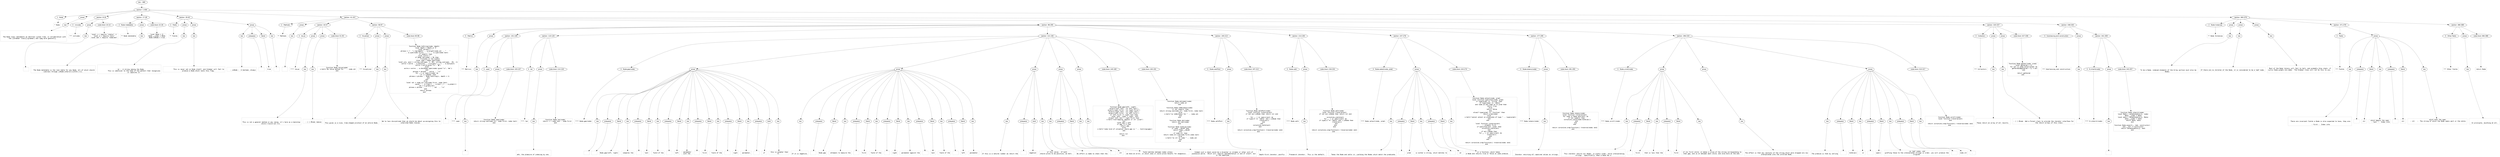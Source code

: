 digraph hierarchy {

node [fontname=Helvetica]
edge [style=dashed]

doc_0 [label="doc - 389"]


doc_0 -> { section_1}
{rank=same; section_1}

section_1 [label="section: 1-359"]


section_1 -> { header_2 prose_3 section_4 section_5 section_6 section_7 section_8}
{rank=same; header_2 prose_3 section_4 section_5 section_6 section_7 section_8}

header_2 [label="1 : Node"]

prose_3 [label="prose"]

section_4 [label="section: 8-16"]

section_5 [label="section: 17-28"]

section_6 [label="section: 29-40"]

section_7 [label="section: 41-337"]

section_8 [label="section: 360-379"]


header_2 -> leaf_9
leaf_9  [color=Gray,shape=rectangle,fontname=Inconsolata,label="* Node"]
prose_3 -> { raw_10}
{rank=same; raw_10}

raw_10 [label="raw"]


raw_10 -> leaf_11
leaf_11  [color=Gray,shape=rectangle,fontname=Inconsolata,label="


  The Node class implements an abstract syntax tree, in collaboration with
the [[Grammar class][/grammar] and lpeg more generally.  

"]
section_4 -> { header_12 prose_13 codeblock_14}
{rank=same; header_12 prose_13 codeblock_14}

header_12 [label="3 : includes"]

prose_13 [label="prose"]

codeblock_14 [label="code block 10-14"]


header_12 -> leaf_15
leaf_15  [color=Gray,shape=rectangle,fontname=Inconsolata,label="*** includes"]
prose_13 -> { raw_16}
{rank=same; raw_16}

raw_16 [label="raw"]


raw_16 -> leaf_17
leaf_17  [color=Gray,shape=rectangle,fontname=Inconsolata,label="
"]
codeblock_14 -> leaf_18
leaf_18  [color=Gray,shape=rectangle,fontname=Inconsolata,label="local s = require \"status\" ()
local a = require \"ansi\"
local dot = require \"node/dot\""]
section_5 -> { header_19 prose_20 codeblock_21}
{rank=same; header_19 prose_20 codeblock_21}

header_19 [label="2 : Node metatable"]

prose_20 [label="prose"]

codeblock_21 [label="code block 22-26"]


header_19 -> leaf_22
leaf_22  [color=Gray,shape=rectangle,fontname=Inconsolata,label="** Node metatable"]
prose_20 -> { raw_23}
{rank=same; raw_23}

raw_23 [label="raw"]


raw_23 -> leaf_24
leaf_24  [color=Gray,shape=rectangle,fontname=Inconsolata,label="

  The Node metatable is the root table for any Node, all of which should
subclass through [[Node:inherit()][httk://]].
"]
codeblock_21 -> leaf_25
leaf_25  [color=Gray,shape=rectangle,fontname=Inconsolata,label="local Node = {}
Node.__index = Node
Node.isNode = true"]
section_6 -> { header_26 prose_27 prose_28 prose_29}
{rank=same; header_26 prose_27 prose_28 prose_29}

header_26 [label="2 : Fields"]

prose_27 [label="prose"]

prose_28 [label="prose"]

prose_29 [label="prose"]


header_26 -> leaf_30
leaf_30  [color=Gray,shape=rectangle,fontname=Inconsolata,label="** Fields"]
prose_27 -> { raw_31}
{rank=same; raw_31}

raw_31 [label="raw"]


raw_31 -> leaf_32
leaf_32  [color=Gray,shape=rectangle,fontname=Inconsolata,label="

   - id :  A string naming the Node. 
           This is identical to the name of the pattern that recognizes
           or captures it.
"]
prose_28 -> { raw_33}
{rank=same; raw_33}

raw_33 [label="raw"]


raw_33 -> leaf_34
leaf_34  [color=Gray,shape=rectangle,fontname=Inconsolata,label="
           This is never set on Node itself, and Grammar will fail to
           produce a Node which lacks this flag. 
"]
prose_29 -> { raw_35 prespace_36 literal_37 raw_38}
{rank=same; raw_35 prespace_36 literal_37 raw_38}

raw_35 [label="raw"]

prespace_36 [label="prespace"]

literal_37 [label="literal"]

raw_38 [label="raw"]


raw_35 -> leaf_39
leaf_39  [color=Gray,shape=rectangle,fontname=Inconsolata,label="
   - isNode :  A boolean, always"]
prespace_36 -> leaf_40
leaf_40  [color=Gray,shape=rectangle,fontname=Inconsolata,label=" "]
literal_37 -> leaf_41
leaf_41  [color=Gray,shape=rectangle,fontname=Inconsolata,label="true"]
raw_38 -> leaf_42
leaf_42  [color=Gray,shape=rectangle,fontname=Inconsolata,label=".

"]
section_7 -> { header_43 prose_44 section_45 section_46 section_47 section_48 section_49}
{rank=same; header_43 prose_44 section_45 section_46 section_47 section_48 section_49}

header_43 [label="2 : Methods"]

prose_44 [label="prose"]

section_45 [label="section: 44-57"]

section_46 [label="section: 58-97"]

section_47 [label="section: 98-295"]

section_48 [label="section: 320-337"]

section_49 [label="section: 338-340"]


header_43 -> leaf_50
leaf_50  [color=Gray,shape=rectangle,fontname=Inconsolata,label="** Methods"]
prose_44 -> { raw_51}
{rank=same; raw_51}

raw_51 [label="raw"]


raw_51 -> leaf_52
leaf_52  [color=Gray,shape=rectangle,fontname=Inconsolata,label="

"]
section_45 -> { header_53 prose_54 prose_55 codeblock_56}
{rank=same; header_53 prose_54 prose_55 codeblock_56}

header_53 [label="4 : toLua"]

prose_54 [label="prose"]

prose_55 [label="prose"]

codeblock_56 [label="code block 51-55"]


header_53 -> leaf_57
leaf_57  [color=Gray,shape=rectangle,fontname=Inconsolata,label="**** toLua"]
prose_54 -> { raw_58}
{rank=same; raw_58}

raw_58 [label="raw"]


raw_58 -> leaf_59
leaf_59  [color=Gray,shape=rectangle,fontname=Inconsolata,label="

This is not a general method in any sense, it's here as a backstop
while I build out Clu. 
"]
prose_55 -> { raw_60}
{rank=same; raw_60}

raw_60 [label="raw"]


raw_60 -> leaf_61
leaf_61  [color=Gray,shape=rectangle,fontname=Inconsolata,label="
  - [ ] #todo remove
"]
codeblock_56 -> leaf_62
leaf_62  [color=Gray,shape=rectangle,fontname=Inconsolata,label="function Node.toLua(node)
  s:halt(\"No toLua method for \" .. node.id)
end"]
section_46 -> { header_63 prose_64 prose_65 codeblock_66}
{rank=same; header_63 prose_64 prose_65 codeblock_66}

header_63 [label="3 : Visualizer"]

prose_64 [label="prose"]

prose_65 [label="prose"]

codeblock_66 [label="code block 65-96"]


header_63 -> leaf_67
leaf_67  [color=Gray,shape=rectangle,fontname=Inconsolata,label="*** Visualizer"]
prose_64 -> { raw_68}
{rank=same; raw_68}

raw_68 [label="raw"]


raw_68 -> leaf_69
leaf_69  [color=Gray,shape=rectangle,fontname=Inconsolata,label="

This gives us a nice, tree-shaped printout of an entire Node.
"]
prose_65 -> { raw_70}
{rank=same; raw_70}

raw_70 [label="raw"]


raw_70 -> leaf_71
leaf_71  [color=Gray,shape=rectangle,fontname=Inconsolata,label="
We're less disciplined than we should be about up-assigning this to
inherited Node classes. 
"]
codeblock_66 -> leaf_72
leaf_72  [color=Gray,shape=rectangle,fontname=Inconsolata,label="function Node.toString(node, depth)
   local depth = depth or 0
   local phrase = \"\"
   phrase = (\"  \"):rep(depth) .. a.bright(node.id) .. \"    \"
      .. a.cyan(node.first) .. \"-\" .. a.cyan(node.last)
   if node[1] then
      local extra = \"    \"
      if Node.len(node) > 56 then
         --  Truncate in the middle
         local span = Node.span(node)
         local pre, post = string.sub(span, 1, 26), string.sub(span, -26, -1)
         extra = extra .. a.dim(pre) .. a.bright(\"………\") .. a.dim(post)
         extra = extra:gsub(\"\\n\", \"◼︎\")
      else
         extra = extra .. a.dim(Node.span(node):gsub(\"\\n\", \"◼︎\"))
      end
      phrase = phrase .. extra .. \"\\n\"
      for _,v in ipairs(node) do
         if (v.isNode) then
            phrase = phrase .. Node.toString(v, depth + 1)
         end
      end
   else
      local val = node.str:sub(node.first, node.last)
                          :gsub(\" \", a.clear() .. a.dim(\"_\") .. a.green())
      val = a.green(val)
      phrase = phrase .. \"    \" .. val  .. \"\\n\"
   end
   return phrase
end"]
section_47 -> { header_73 prose_74 section_75 section_76 section_77 section_78 section_79 section_80 section_81 section_82}
{rank=same; header_73 prose_74 section_75 section_76 section_77 section_78 section_79 section_80 section_81 section_82}

header_73 [label="3 : Metrics"]

prose_74 [label="prose"]

section_75 [label="section: 101-109"]

section_76 [label="section: 110-120"]

section_77 [label="section: 121-192"]

section_78 [label="section: 193-213"]

section_79 [label="section: 214-236"]

section_80 [label="section: 237-276"]

section_81 [label="section: 277-295"]

section_82 [label="section: 296-319"]


header_73 -> leaf_83
leaf_83  [color=Gray,shape=rectangle,fontname=Inconsolata,label="*** Metrics"]
prose_74 -> { raw_84}
{rank=same; raw_84}

raw_84 [label="raw"]


raw_84 -> leaf_85
leaf_85  [color=Gray,shape=rectangle,fontname=Inconsolata,label="

"]
section_75 -> { header_86 prose_87 codeblock_88}
{rank=same; header_86 prose_87 codeblock_88}

header_86 [label="4 : span"]

prose_87 [label="prose"]

codeblock_88 [label="code block 103-107"]


header_86 -> leaf_89
leaf_89  [color=Gray,shape=rectangle,fontname=Inconsolata,label="**** span"]
prose_87 -> { raw_90}
{rank=same; raw_90}

raw_90 [label="raw"]


raw_90 -> leaf_91
leaf_91  [color=Gray,shape=rectangle,fontname=Inconsolata,label="
"]
codeblock_88 -> leaf_92
leaf_92  [color=Gray,shape=rectangle,fontname=Inconsolata,label="function Node.span(node)
   return string.sub(node.str, node.first, node.last)
end"]
section_76 -> { header_93 prose_94 codeblock_95}
{rank=same; header_93 prose_94 codeblock_95}

header_93 [label="4 : len"]

prose_94 [label="prose"]

codeblock_95 [label="code block 114-118"]


header_93 -> leaf_96
leaf_96  [color=Gray,shape=rectangle,fontname=Inconsolata,label="**** len"]
prose_94 -> { raw_97}
{rank=same; raw_97}

raw_97 [label="raw"]


raw_97 -> leaf_98
leaf_98  [color=Gray,shape=rectangle,fontname=Inconsolata,label="

ahh, the pleasure of indexing by one. 
"]
codeblock_95 -> leaf_99
leaf_99  [color=Gray,shape=rectangle,fontname=Inconsolata,label="function Node.len(node)
    return 1 + node.last - node.first
end"]
section_77 -> { header_100 prose_101 prose_102 prose_103 prose_104 prose_105 codeblock_106 codeblock_107}
{rank=same; header_100 prose_101 prose_102 prose_103 prose_104 prose_105 codeblock_106 codeblock_107}

header_100 [label="4 : Node:gap(node)"]

prose_101 [label="prose"]

prose_102 [label="prose"]

prose_103 [label="prose"]

prose_104 [label="prose"]

prose_105 [label="prose"]

codeblock_106 [label="code block 140-160"]

codeblock_107 [label="code block 163-191"]


header_100 -> leaf_108
leaf_108  [color=Gray,shape=rectangle,fontname=Inconsolata,label="**** Node:gap(node)"]
prose_101 -> { raw_109 prespace_110 literal_111 raw_112 prespace_113 literal_114 raw_115 prespace_116 literal_117 raw_118 prespace_119 literal_120 raw_121 prespace_122 literal_123 raw_124 prespace_125 bold_126 raw_127}
{rank=same; raw_109 prespace_110 literal_111 raw_112 prespace_113 literal_114 raw_115 prespace_116 literal_117 raw_118 prespace_119 literal_120 raw_121 prespace_122 literal_123 raw_124 prespace_125 bold_126 raw_127}

raw_109 [label="raw"]

prespace_110 [label="prespace"]

literal_111 [label="literal"]

raw_112 [label="raw"]

prespace_113 [label="prespace"]

literal_114 [label="literal"]

raw_115 [label="raw"]

prespace_116 [label="prespace"]

literal_117 [label="literal"]

raw_118 [label="raw"]

prespace_119 [label="prespace"]

literal_120 [label="literal"]

raw_121 [label="raw"]

prespace_122 [label="prespace"]

literal_123 [label="literal"]

raw_124 [label="raw"]

prespace_125 [label="prespace"]

bold_126 [label="bold"]

raw_127 [label="raw"]


raw_109 -> leaf_128
leaf_128  [color=Gray,shape=rectangle,fontname=Inconsolata,label=""]
prespace_110 -> leaf_129
leaf_129  [color=Gray,shape=rectangle,fontname=Inconsolata,label=""]
literal_111 -> leaf_130
leaf_130  [color=Gray,shape=rectangle,fontname=Inconsolata,label="Node.gap(left, right)"]
raw_112 -> leaf_131
leaf_131  [color=Gray,shape=rectangle,fontname=Inconsolata,label=" compares the"]
prespace_113 -> leaf_132
leaf_132  [color=Gray,shape=rectangle,fontname=Inconsolata,label=" "]
literal_114 -> leaf_133
leaf_133  [color=Gray,shape=rectangle,fontname=Inconsolata,label="last"]
raw_115 -> leaf_134
leaf_134  [color=Gray,shape=rectangle,fontname=Inconsolata,label=" field of the"]
prespace_116 -> leaf_135
leaf_135  [color=Gray,shape=rectangle,fontname=Inconsolata,label=" "]
literal_117 -> leaf_136
leaf_136  [color=Gray,shape=rectangle,fontname=Inconsolata,label="left"]
raw_118 -> leaf_137
leaf_137  [color=Gray,shape=rectangle,fontname=Inconsolata,label=" parameter
with the"]
prespace_119 -> leaf_138
leaf_138  [color=Gray,shape=rectangle,fontname=Inconsolata,label=" "]
literal_120 -> leaf_139
leaf_139  [color=Gray,shape=rectangle,fontname=Inconsolata,label="first"]
raw_121 -> leaf_140
leaf_140  [color=Gray,shape=rectangle,fontname=Inconsolata,label=" field of the"]
prespace_122 -> leaf_141
leaf_141  [color=Gray,shape=rectangle,fontname=Inconsolata,label=" "]
literal_123 -> leaf_142
leaf_142  [color=Gray,shape=rectangle,fontname=Inconsolata,label="right"]
raw_124 -> leaf_143
leaf_143  [color=Gray,shape=rectangle,fontname=Inconsolata,label=" parameter,"]
prespace_125 -> leaf_144
leaf_144  [color=Gray,shape=rectangle,fontname=Inconsolata,label=" "]
bold_126 -> leaf_145
leaf_145  [color=Gray,shape=rectangle,fontname=Inconsolata,label="if"]
raw_127 -> leaf_146
leaf_146  [color=Gray,shape=rectangle,fontname=Inconsolata,label=" this is greater than
0. 
"]
prose_102 -> { raw_147 prespace_148 literal_149 raw_150 prespace_151 literal_152 raw_153 prespace_154 literal_155 raw_156 prespace_157 literal_158 raw_159 prespace_160 literal_161 raw_162}
{rank=same; raw_147 prespace_148 literal_149 raw_150 prespace_151 literal_152 raw_153 prespace_154 literal_155 raw_156 prespace_157 literal_158 raw_159 prespace_160 literal_161 raw_162}

raw_147 [label="raw"]

prespace_148 [label="prespace"]

literal_149 [label="literal"]

raw_150 [label="raw"]

prespace_151 [label="prespace"]

literal_152 [label="literal"]

raw_153 [label="raw"]

prespace_154 [label="prespace"]

literal_155 [label="literal"]

raw_156 [label="raw"]

prespace_157 [label="prespace"]

literal_158 [label="literal"]

raw_159 [label="raw"]

prespace_160 [label="prespace"]

literal_161 [label="literal"]

raw_162 [label="raw"]


raw_147 -> leaf_163
leaf_163  [color=Gray,shape=rectangle,fontname=Inconsolata,label="
If it is negative,"]
prespace_148 -> leaf_164
leaf_164  [color=Gray,shape=rectangle,fontname=Inconsolata,label=" "]
literal_149 -> leaf_165
leaf_165  [color=Gray,shape=rectangle,fontname=Inconsolata,label="Node.gap"]
raw_150 -> leaf_166
leaf_166  [color=Gray,shape=rectangle,fontname=Inconsolata,label=" attempts to measure the"]
prespace_151 -> leaf_167
leaf_167  [color=Gray,shape=rectangle,fontname=Inconsolata,label=" "]
literal_152 -> leaf_168
leaf_168  [color=Gray,shape=rectangle,fontname=Inconsolata,label="first"]
raw_153 -> leaf_169
leaf_169  [color=Gray,shape=rectangle,fontname=Inconsolata,label=" field of the"]
prespace_154 -> leaf_170
leaf_170  [color=Gray,shape=rectangle,fontname=Inconsolata,label=""]
literal_155 -> leaf_171
leaf_171  [color=Gray,shape=rectangle,fontname=Inconsolata,label="right"]
raw_156 -> leaf_172
leaf_172  [color=Gray,shape=rectangle,fontname=Inconsolata,label=" parameter against the"]
prespace_157 -> leaf_173
leaf_173  [color=Gray,shape=rectangle,fontname=Inconsolata,label=" "]
literal_158 -> leaf_174
leaf_174  [color=Gray,shape=rectangle,fontname=Inconsolata,label="last"]
raw_159 -> leaf_175
leaf_175  [color=Gray,shape=rectangle,fontname=Inconsolata,label=" field of the"]
prespace_160 -> leaf_176
leaf_176  [color=Gray,shape=rectangle,fontname=Inconsolata,label=" "]
literal_161 -> leaf_177
leaf_177  [color=Gray,shape=rectangle,fontname=Inconsolata,label="left"]
raw_162 -> leaf_178
leaf_178  [color=Gray,shape=rectangle,fontname=Inconsolata,label=" parameter.
"]
prose_103 -> { raw_179 prespace_180 bold_181 raw_182}
{rank=same; raw_179 prespace_180 bold_181 raw_182}

raw_179 [label="raw"]

prespace_180 [label="prespace"]

bold_181 [label="bold"]

raw_182 [label="raw"]


raw_179 -> leaf_183
leaf_183  [color=Gray,shape=rectangle,fontname=Inconsolata,label="
If this is a natural number we return the"]
prespace_180 -> leaf_184
leaf_184  [color=Gray,shape=rectangle,fontname=Inconsolata,label=" "]
bold_181 -> leaf_185
leaf_185  [color=Gray,shape=rectangle,fontname=Inconsolata,label="negation"]
raw_182 -> leaf_186
leaf_186  [color=Gray,shape=rectangle,fontname=Inconsolata,label=" of this value.  If both
should prove to be positive, we halt. 
"]
prose_104 -> { raw_187 prespace_188 literal_189 raw_190}
{rank=same; raw_187 prespace_188 literal_189 raw_190}

raw_187 [label="raw"]

prespace_188 [label="prespace"]

literal_189 [label="literal"]

raw_190 [label="raw"]


raw_187 -> leaf_191
leaf_191  [color=Gray,shape=rectangle,fontname=Inconsolata,label="
No effort is made to check that the"]
prespace_188 -> leaf_192
leaf_192  [color=Gray,shape=rectangle,fontname=Inconsolata,label=" "]
literal_189 -> leaf_193
leaf_193  [color=Gray,shape=rectangle,fontname=Inconsolata,label="str"]
raw_190 -> leaf_194
leaf_194  [color=Gray,shape=rectangle,fontname=Inconsolata,label=" field matches between nodes unless
we have an error, in which case it could prove helpful for diagnosis.  
"]
prose_105 -> { raw_195}
{rank=same; raw_195}

raw_195 [label="raw"]


raw_195 -> leaf_196
leaf_196  [color=Gray,shape=rectangle,fontname=Inconsolata,label="
Indeed such a check would be a disaster in streams or other sort of
piecewise parse.  Which will require implementation in and of itself, but
in the meantime...
"]
codeblock_106 -> leaf_197
leaf_197  [color=Gray,shape=rectangle,fontname=Inconsolata,label="function Node.gap(left, right)
  assert(left.last, \"no left.last\")
  assert(right.first, \"no right.first\")
  assert(right.last, \"no right.last\")
  assert(left.first, \"no left.first\")
  if left.first >= right.last then
    local left, right = right, left
  elseif left.last > right.first then
    s:halt(\"overlapping regions or str issue\")
  end
  local gap = left
  if gap >= 0 then
    return gap
  else
    s:halt(\"some kind of situation where gap is \" .. tostring(gap))
  end

  return nil 
end"]
codeblock_107 -> leaf_198
leaf_198  [color=Gray,shape=rectangle,fontname=Inconsolata,label="function Node.dotLabel(node)
  return node.id
end

function Node.toMarkdown(node)
  if not node[1] then
    return string.sub(node.str, node.first, node.last)
  else
    s:halt(\"no toMarkdown for \" .. node.id)
  end
end

function Node.dot(node)
  return dot.dot(node)
end

function Node.toValue(node)
  if node.__VALUE then
    return node.__VALUE
  end
  if node.str then
    return node.str:sub(node.first,node.last)
  else
    s:halt(\"no str on node \" .. node.id)
  end
end
"]
section_78 -> { header_199 prose_200 codeblock_201}
{rank=same; header_199 prose_200 codeblock_201}

header_199 [label="4 : Node.walkPost"]

prose_200 [label="prose"]

codeblock_201 [label="code block 197-212"]


header_199 -> leaf_202
leaf_202  [color=Gray,shape=rectangle,fontname=Inconsolata,label="**** Node.walkPost"]
prose_200 -> { raw_203}
{rank=same; raw_203}

raw_203 [label="raw"]


raw_203 -> leaf_204
leaf_204  [color=Gray,shape=rectangle,fontname=Inconsolata,label="

Depth-first iterator, postfix 
"]
codeblock_201 -> leaf_205
leaf_205  [color=Gray,shape=rectangle,fontname=Inconsolata,label="function Node.walkPost(node)
    local function traverse(ast)
        if not ast.isNode then return nil end

        for _, v in ipairs(ast) do
            if type(v) == 'table' and v.isNode then
              traverse(v)
            end
        end
        coroutine.yield(ast)
    end

    return coroutine.wrap(function() traverse(node) end)
end"]
section_79 -> { header_206 prose_207 codeblock_208}
{rank=same; header_206 prose_207 codeblock_208}

header_206 [label="4 : Node.walk"]

prose_207 [label="prose"]

codeblock_208 [label="code block 218-234"]


header_206 -> leaf_209
leaf_209  [color=Gray,shape=rectangle,fontname=Inconsolata,label="**** Node.walk"]
prose_207 -> { raw_210}
{rank=same; raw_210}

raw_210 [label="raw"]


raw_210 -> leaf_211
leaf_211  [color=Gray,shape=rectangle,fontname=Inconsolata,label="

Presearch iterator.  This is the default. 
"]
codeblock_208 -> leaf_212
leaf_212  [color=Gray,shape=rectangle,fontname=Inconsolata,label="function Node.walk(node)
  local function traverse(ast)
    if not ast.isNode then return nil end

    coroutine.yield(ast)
    for _, v in ipairs(ast) do
      if type(v) == 'table' and v.isNode then
        traverse(v)
      end
    end
  end

  return coroutine.wrap(function() traverse(node) end)
end
"]
section_80 -> { header_213 prose_214 codeblock_215}
{rank=same; header_213 prose_214 codeblock_215}

header_213 [label="4 : Node.select(node, pred)"]

prose_214 [label="prose"]

codeblock_215 [label="code block 243-274"]


header_213 -> leaf_216
leaf_216  [color=Gray,shape=rectangle,fontname=Inconsolata,label="**** Node.select(node, pred)"]
prose_214 -> { raw_217 prespace_218 literal_219 raw_220 prespace_221 literal_222 raw_223}
{rank=same; raw_217 prespace_218 literal_219 raw_220 prespace_221 literal_222 raw_223}

raw_217 [label="raw"]

prespace_218 [label="prespace"]

literal_219 [label="literal"]

raw_220 [label="raw"]

prespace_221 [label="prespace"]

literal_222 [label="literal"]

raw_223 [label="raw"]


raw_217 -> leaf_224
leaf_224  [color=Gray,shape=rectangle,fontname=Inconsolata,label="

  Takes the Node and walks it, yielding the Nodes which match the predicate."]
prespace_218 -> leaf_225
leaf_225  [color=Gray,shape=rectangle,fontname=Inconsolata,label=""]
literal_219 -> leaf_226
leaf_226  [color=Gray,shape=rectangle,fontname=Inconsolata,label="pred"]
raw_220 -> leaf_227
leaf_227  [color=Gray,shape=rectangle,fontname=Inconsolata,label=" is either a string, which matches to"]
prespace_221 -> leaf_228
leaf_228  [color=Gray,shape=rectangle,fontname=Inconsolata,label=" "]
literal_222 -> leaf_229
leaf_229  [color=Gray,shape=rectangle,fontname=Inconsolata,label="id"]
raw_223 -> leaf_230
leaf_230  [color=Gray,shape=rectangle,fontname=Inconsolata,label=", or a function, which takes
a Node and returns true or false on some premise. 
"]
codeblock_215 -> leaf_231
leaf_231  [color=Gray,shape=rectangle,fontname=Inconsolata,label="function Node.select(node, pred)
   local function qualifies(node, pred)
      if type(pred) == 'string' then
         if type(node) == 'table' 
          and node.id and node.id == pred then
            return true
         else
            return false
         end
      elseif type(pred) == 'function' then
         return pred(node)
      else
         s:halt(\"cannot select on predicate of type \" .. type(pred))
      end
   end

   local function traverse(ast)
      -- breadth first
      if qualifies(ast, pred) then
         coroutine.yield(ast)
      end
      if ast.isNode then
         for _, v in ipairs(ast) do
            traverse(v)
         end
      end
   end

   return coroutine.wrap(function() traverse(node) end)
end"]
section_81 -> { header_232 prose_233 codeblock_234}
{rank=same; header_232 prose_233 codeblock_234}

header_232 [label="4 : Node.tokens(node)"]

prose_233 [label="prose"]

codeblock_234 [label="code block 281-293"]


header_232 -> leaf_235
leaf_235  [color=Gray,shape=rectangle,fontname=Inconsolata,label="**** Node.tokens(node)"]
prose_233 -> { raw_236}
{rank=same; raw_236}

raw_236 [label="raw"]


raw_236 -> leaf_237
leaf_237  [color=Gray,shape=rectangle,fontname=Inconsolata,label="

  Iterator returning all captured values as strings.
"]
codeblock_234 -> leaf_238
leaf_238  [color=Gray,shape=rectangle,fontname=Inconsolata,label="function Node.tokens(node)
  local function traverse(ast)
    for node in Node.walk(ast) do
      if not node[1] then
        coroutine.yield(node:toValue())
      end
    end
  end

  return coroutine.wrap(function() traverse(node) end)
end  "]
section_82 -> { header_239 prose_240 prose_241 prose_242 codeblock_243}
{rank=same; header_239 prose_240 prose_241 prose_242 codeblock_243}

header_239 [label="4 : Node.unroll(node) "]

prose_240 [label="prose"]

prose_241 [label="prose"]

prose_242 [label="prose"]

codeblock_243 [label="code block 310-317"]


header_239 -> leaf_244
leaf_244  [color=Gray,shape=rectangle,fontname=Inconsolata,label="**** Node.unroll(node) "]
prose_240 -> { raw_245 prespace_246 literal_247 raw_248 prespace_249 literal_250 raw_251}
{rank=same; raw_245 prespace_246 literal_247 raw_248 prespace_249 literal_250 raw_251}

raw_245 [label="raw"]

prespace_246 [label="prespace"]

literal_247 [label="literal"]

raw_248 [label="raw"]

prespace_249 [label="prespace"]

literal_250 [label="literal"]

raw_251 [label="raw"]


raw_245 -> leaf_252
leaf_252  [color=Gray,shape=rectangle,fontname=Inconsolata,label="

  This iterator returns all Nodes, in prefix order, while interpolating
strings.  Specifically: When a Node has a"]
prespace_246 -> leaf_253
leaf_253  [color=Gray,shape=rectangle,fontname=Inconsolata,label=" "]
literal_247 -> leaf_254
leaf_254  [color=Gray,shape=rectangle,fontname=Inconsolata,label="first"]
raw_248 -> leaf_255
leaf_255  [color=Gray,shape=rectangle,fontname=Inconsolata,label=" that is less than the"]
prespace_249 -> leaf_256
leaf_256  [color=Gray,shape=rectangle,fontname=Inconsolata,label=""]
literal_250 -> leaf_257
leaf_257  [color=Gray,shape=rectangle,fontname=Inconsolata,label="first"]
raw_251 -> leaf_258
leaf_258  [color=Gray,shape=rectangle,fontname=Inconsolata,label=" if its first child, it makes a slice of the string corresponding to
that gap, and so on between each child, and once more at the end.
"]
prose_241 -> { raw_259}
{rank=same; raw_259}

raw_259 [label="raw"]


raw_259 -> leaf_260
leaf_260  [color=Gray,shape=rectangle,fontname=Inconsolata,label="
The effect is that any sections of the string which were dropped are now
interpolated into the unrolled Node.
"]
prose_242 -> { raw_261 prespace_262 literal_263 raw_264 prespace_265 literal_266 raw_267 prespace_268 literal_269 raw_270}
{rank=same; raw_261 prespace_262 literal_263 raw_264 prespace_265 literal_266 raw_267 prespace_268 literal_269 raw_270}

raw_261 [label="raw"]

prespace_262 [label="prespace"]

literal_263 [label="literal"]

raw_264 [label="raw"]

prespace_265 [label="prespace"]

literal_266 [label="literal"]

raw_267 [label="raw"]

prespace_268 [label="prespace"]

literal_269 [label="literal"]

raw_270 [label="raw"]


raw_261 -> leaf_271
leaf_271  [color=Gray,shape=rectangle,fontname=Inconsolata,label="
The premise is that by calling"]
prespace_262 -> leaf_272
leaf_272  [color=Gray,shape=rectangle,fontname=Inconsolata,label=" "]
literal_263 -> leaf_273
leaf_273  [color=Gray,shape=rectangle,fontname=Inconsolata,label="toValue()"]
raw_264 -> leaf_274
leaf_274  [color=Gray,shape=rectangle,fontname=Inconsolata,label=" or"]
prespace_265 -> leaf_275
leaf_275  [color=Gray,shape=rectangle,fontname=Inconsolata,label=" "]
literal_266 -> leaf_276
leaf_276  [color=Gray,shape=rectangle,fontname=Inconsolata,label="span()"]
raw_267 -> leaf_277
leaf_277  [color=Gray,shape=rectangle,fontname=Inconsolata,label=" on leaf nodes, and
grafting these to the interpolated strings in order, you will produce the
original"]
prespace_268 -> leaf_278
leaf_278  [color=Gray,shape=rectangle,fontname=Inconsolata,label=" "]
literal_269 -> leaf_279
leaf_279  [color=Gray,shape=rectangle,fontname=Inconsolata,label="node.str"]
raw_270 -> leaf_280
leaf_280  [color=Gray,shape=rectangle,fontname=Inconsolata,label=". 
"]
codeblock_243 -> leaf_281
leaf_281  [color=Gray,shape=rectangle,fontname=Inconsolata,label="function Node.unroll(node)
  local function traverse(ast)
  end

  return coroutine.wrap(function() traverse(node) end)
end"]
section_48 -> { header_282 prose_283 prose_284 codeblock_285}
{rank=same; header_282 prose_283 prose_284 codeblock_285}

header_282 [label="3 : Collectors"]

prose_283 [label="prose"]

prose_284 [label="prose"]

codeblock_285 [label="code block 327-336"]


header_282 -> leaf_286
leaf_286  [color=Gray,shape=rectangle,fontname=Inconsolata,label="*** Collectors"]
prose_283 -> { raw_287}
{rank=same; raw_287}

raw_287 [label="raw"]


raw_287 -> leaf_288
leaf_288  [color=Gray,shape=rectangle,fontname=Inconsolata,label="

These return an array of all results. 
"]
prose_284 -> { raw_289}
{rank=same; raw_289}

raw_289 [label="raw"]


raw_289 -> leaf_290
leaf_290  [color=Gray,shape=rectangle,fontname=Inconsolata,label="
- [ ] #todo  Add a Forest class to provide the iterator interface for
             the return arrays of this class.
"]
codeblock_285 -> leaf_291
leaf_291  [color=Gray,shape=rectangle,fontname=Inconsolata,label="function Node.gather(node, pred)
  local gathered = {}
  for ast in node:select(pred) do
    gathered[#gathered + 1] = ast
  end
  
  return gathered
end"]
section_49 -> { header_292 prose_293 section_294}
{rank=same; header_292 prose_293 section_294}

header_292 [label="3 : Subclassing and construction"]

prose_293 [label="prose"]

section_294 [label="section: 341-359"]


header_292 -> leaf_295
leaf_295  [color=Gray,shape=rectangle,fontname=Inconsolata,label="*** Subclassing and construction"]
prose_293 -> { raw_296}
{rank=same; raw_296}

raw_296 [label="raw"]


raw_296 -> leaf_297
leaf_297  [color=Gray,shape=rectangle,fontname=Inconsolata,label="

"]
section_294 -> { header_298 prose_299 codeblock_300}
{rank=same; header_298 prose_299 codeblock_300}

header_298 [label="4 : N.inherit(node)"]

prose_299 [label="prose"]

codeblock_300 [label="code block 343-357"]


header_298 -> leaf_301
leaf_301  [color=Gray,shape=rectangle,fontname=Inconsolata,label="**** N.inherit(node)"]
prose_299 -> { raw_302}
{rank=same; raw_302}

raw_302 [label="raw"]


raw_302 -> leaf_303
leaf_303  [color=Gray,shape=rectangle,fontname=Inconsolata,label="
"]
codeblock_300 -> leaf_304
leaf_304  [color=Gray,shape=rectangle,fontname=Inconsolata,label="function Node.inherit(node)
  local Meta = setmetatable({}, node)
  Meta.__index = Meta
  local meta = setmetatable({}, Meta)
  meta.__index = meta
  return Meta, meta
end

function Node.export(_, mod, constructor)
  mod.__call = constructor
  return setmetatable({}, mod)
end
"]
section_8 -> { header_305 prose_306 prose_307 prose_308 section_309 section_310}
{rank=same; header_305 prose_306 prose_307 prose_308 section_309 section_310}

header_305 [label="2 : Node Instances"]

prose_306 [label="prose"]

prose_307 [label="prose"]

prose_308 [label="prose"]

section_309 [label="section: 371-379"]

section_310 [label="section: 380-389"]


header_305 -> leaf_311
leaf_311  [color=Gray,shape=rectangle,fontname=Inconsolata,label="** Node Instances"]
prose_306 -> { raw_312}
{rank=same; raw_312}

raw_312 [label="raw"]


raw_312 -> leaf_313
leaf_313  [color=Gray,shape=rectangle,fontname=Inconsolata,label="

  To be a Node, indexed elements of the Array portion must also be 
Nodes. 
"]
prose_307 -> { raw_314}
{rank=same; raw_314}

raw_314 [label="raw"]


raw_314 -> leaf_315
leaf_315  [color=Gray,shape=rectangle,fontname=Inconsolata,label="
If there are no children of the Node, it is considered to be a leaf node.
"]
prose_308 -> { raw_316}
{rank=same; raw_316}

raw_316 [label="raw"]


raw_316 -> leaf_317
leaf_317  [color=Gray,shape=rectangle,fontname=Inconsolata,label="
Most of the Node library will fail to halt, and probably blow stack, if
cyclic Node graphs are made.  The Grammar class will not do this to you. 

"]
section_309 -> { header_318 prose_319}
{rank=same; header_318 prose_319}

header_318 [label="3 : Fields"]

prose_319 [label="prose"]


header_318 -> leaf_320
leaf_320  [color=Gray,shape=rectangle,fontname=Inconsolata,label="*** Fields"]
prose_319 -> { raw_321 prespace_322 literal_323 raw_324 prespace_325 literal_326 raw_327}
{rank=same; raw_321 prespace_322 literal_323 raw_324 prespace_325 literal_326 raw_327}

raw_321 [label="raw"]

prespace_322 [label="prespace"]

literal_323 [label="literal"]

raw_324 [label="raw"]

prespace_325 [label="prespace"]

literal_326 [label="literal"]

raw_327 [label="raw"]


raw_321 -> leaf_328
leaf_328  [color=Gray,shape=rectangle,fontname=Inconsolata,label="

  There are invariant fields a Node is also expected to have, they are:
 
  - first :  Index into"]
prespace_322 -> leaf_329
leaf_329  [color=Gray,shape=rectangle,fontname=Inconsolata,label=" "]
literal_323 -> leaf_330
leaf_330  [color=Gray,shape=rectangle,fontname=Inconsolata,label="str"]
raw_324 -> leaf_331
leaf_331  [color=Gray,shape=rectangle,fontname=Inconsolata,label=" which begins the span.
  - last  :  Index into"]
prespace_325 -> leaf_332
leaf_332  [color=Gray,shape=rectangle,fontname=Inconsolata,label=" "]
literal_326 -> leaf_333
leaf_333  [color=Gray,shape=rectangle,fontname=Inconsolata,label="str"]
raw_327 -> leaf_334
leaf_334  [color=Gray,shape=rectangle,fontname=Inconsolata,label=" which ends the span.
  - str   :  The string of which the Node spans part or the whole.

"]
section_310 -> { header_335 prose_336 codeblock_337}
{rank=same; header_335 prose_336 codeblock_337}

header_335 [label="3 : Other fields"]

prose_336 [label="prose"]

codeblock_337 [label="code block 384-386"]


header_335 -> leaf_338
leaf_338  [color=Gray,shape=rectangle,fontname=Inconsolata,label="*** Other fields"]
prose_336 -> { raw_339}
{rank=same; raw_339}

raw_339 [label="raw"]


raw_339 -> leaf_340
leaf_340  [color=Gray,shape=rectangle,fontname=Inconsolata,label="

  In principle, anything at all. 
"]
codeblock_337 -> leaf_341
leaf_341  [color=Gray,shape=rectangle,fontname=Inconsolata,label="return Node"]

}
